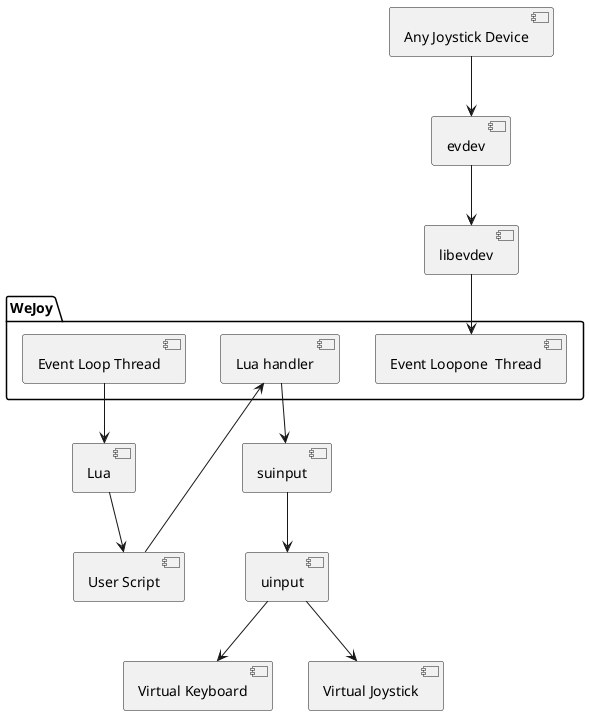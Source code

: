 @startuml
[suinput]
[uinput]
[Lua]
[Any Joystick Device] --> [evdev]
[evdev] --> [libevdev]
package "WeJoy" {
    libevdev --> [Event Loopone  Thread]
    [Event Loop Thread] --> Lua
    [Lua handler] --> [suinput]
}
Lua --> [User Script]
[User Script] --> [Lua handler]
suinput --> [uinput]
[uinput] --> [Virtual Keyboard]
[uinput] --> [Virtual Joystick]


@enduml
